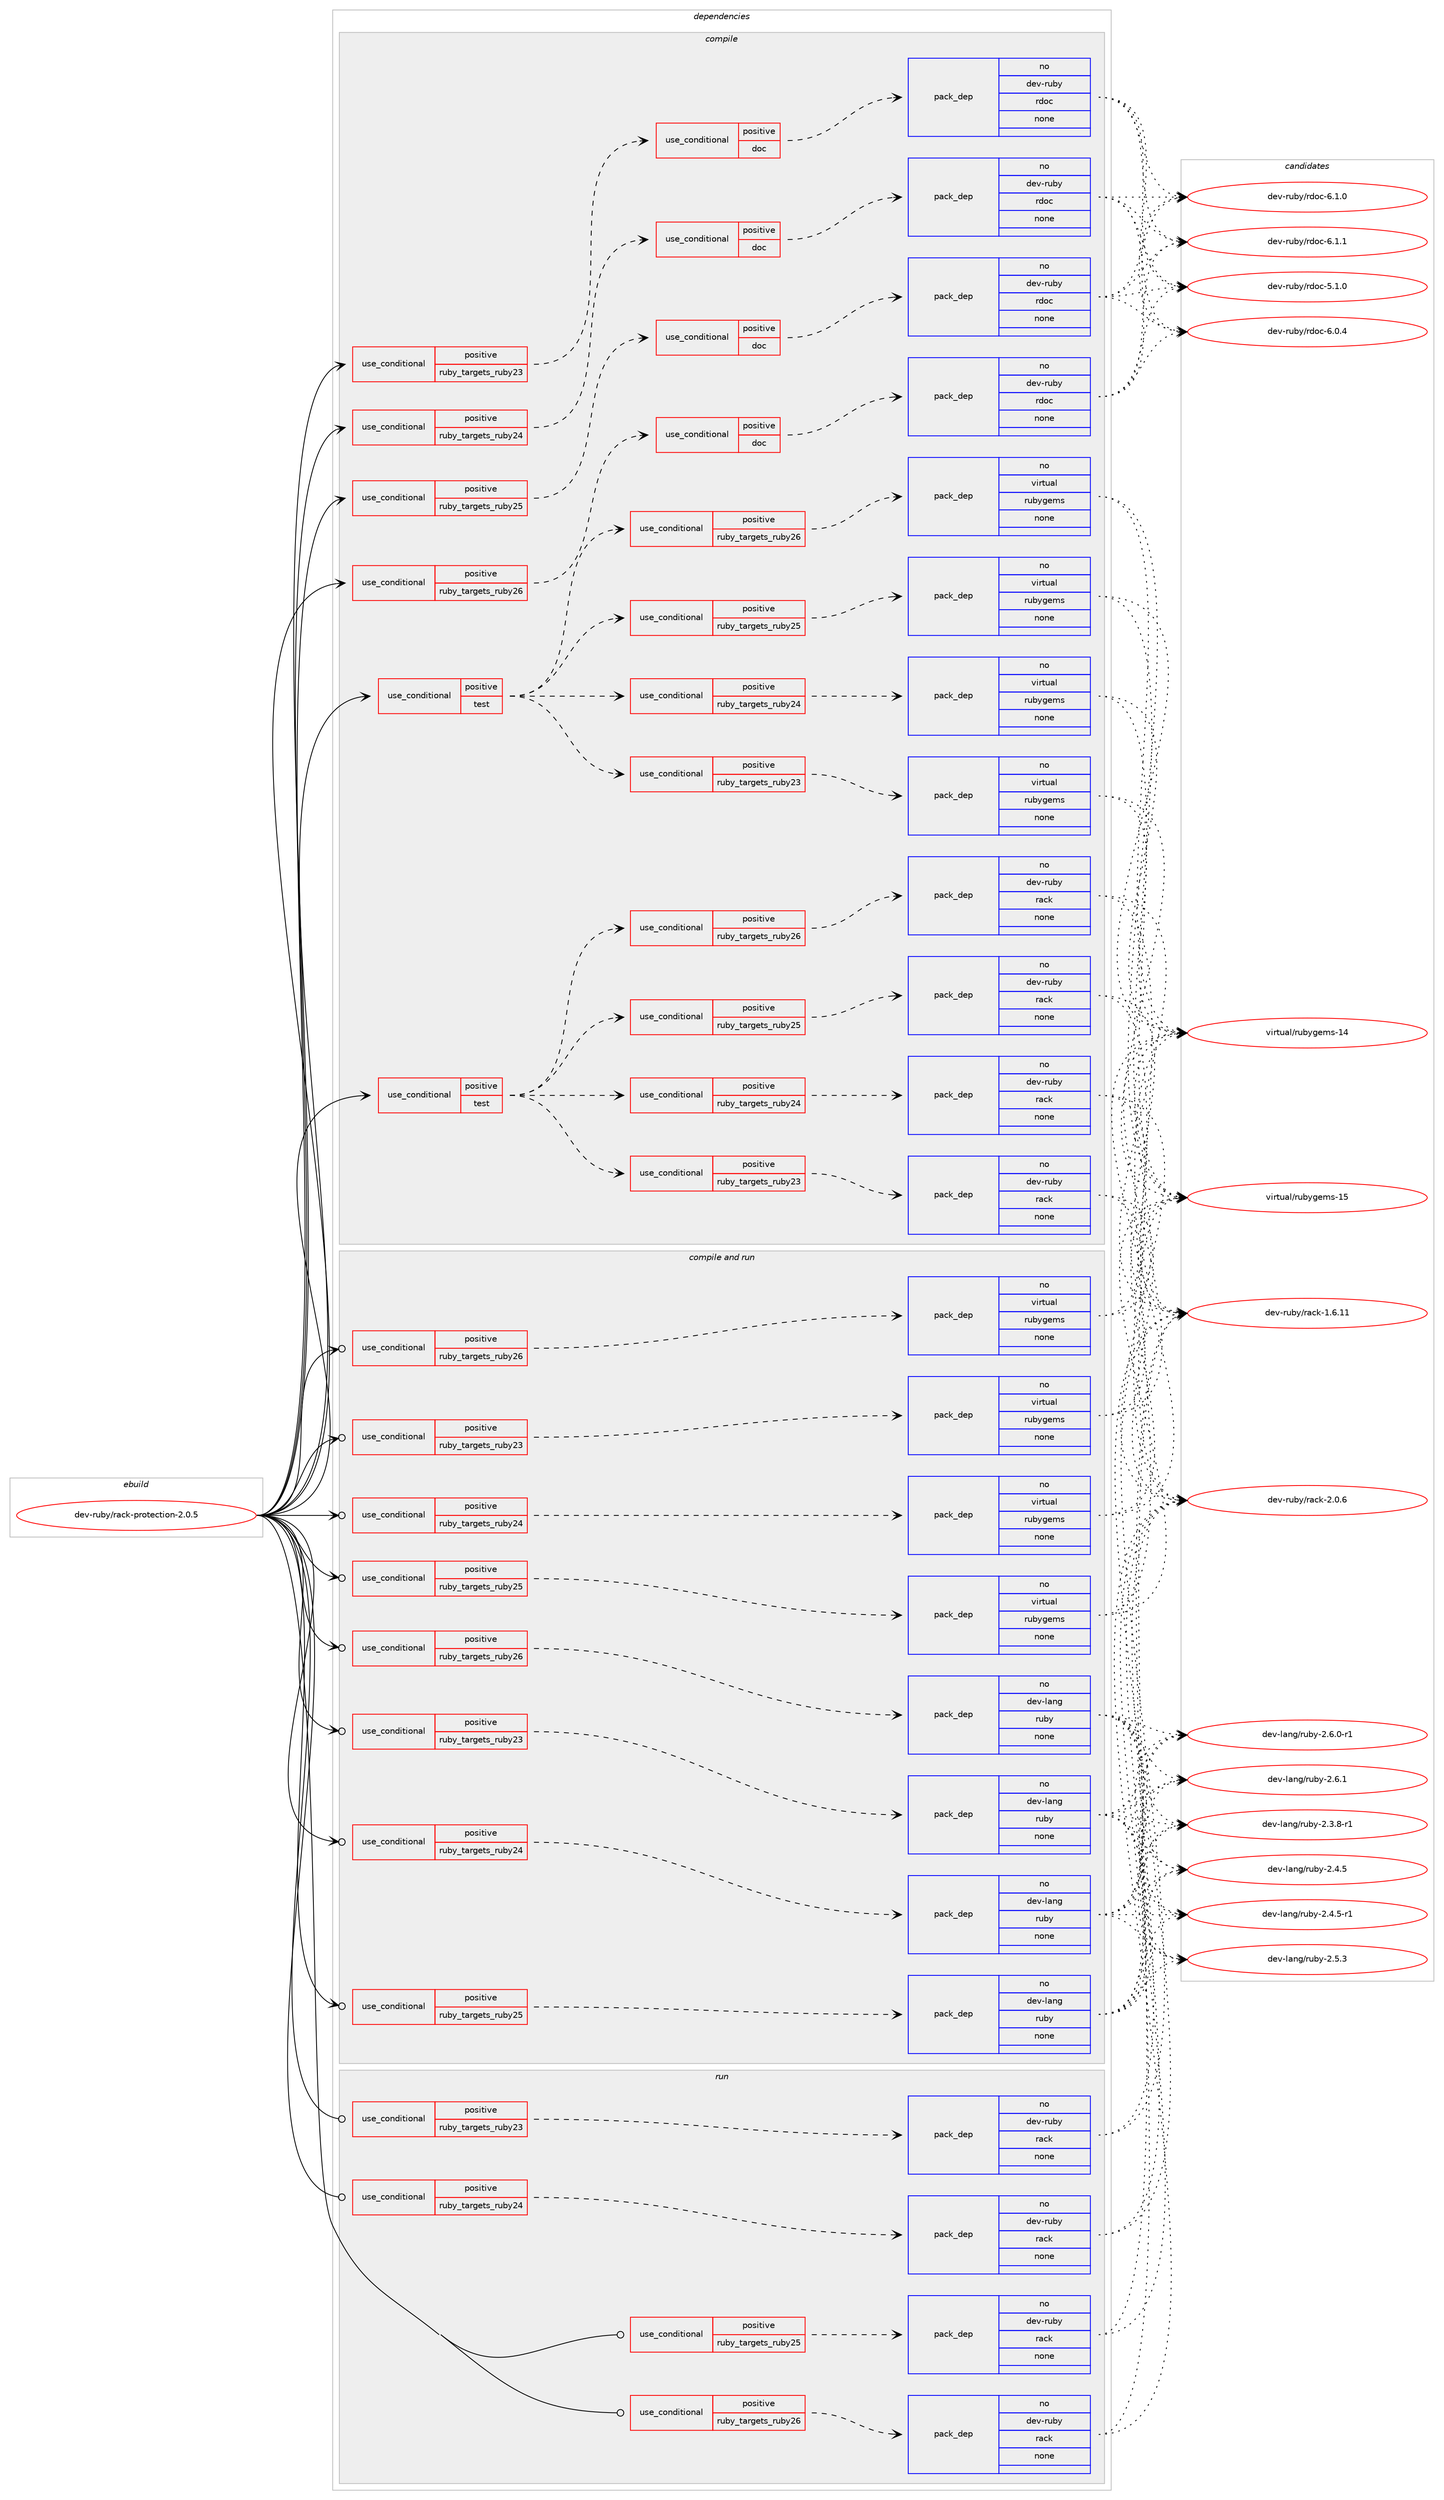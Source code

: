 digraph prolog {

# *************
# Graph options
# *************

newrank=true;
concentrate=true;
compound=true;
graph [rankdir=LR,fontname=Helvetica,fontsize=10,ranksep=1.5];#, ranksep=2.5, nodesep=0.2];
edge  [arrowhead=vee];
node  [fontname=Helvetica,fontsize=10];

# **********
# The ebuild
# **********

subgraph cluster_leftcol {
color=gray;
rank=same;
label=<<i>ebuild</i>>;
id [label="dev-ruby/rack-protection-2.0.5", color=red, width=4, href="../dev-ruby/rack-protection-2.0.5.svg"];
}

# ****************
# The dependencies
# ****************

subgraph cluster_midcol {
color=gray;
label=<<i>dependencies</i>>;
subgraph cluster_compile {
fillcolor="#eeeeee";
style=filled;
label=<<i>compile</i>>;
subgraph cond410720 {
dependency1514017 [label=<<TABLE BORDER="0" CELLBORDER="1" CELLSPACING="0" CELLPADDING="4"><TR><TD ROWSPAN="3" CELLPADDING="10">use_conditional</TD></TR><TR><TD>positive</TD></TR><TR><TD>ruby_targets_ruby23</TD></TR></TABLE>>, shape=none, color=red];
subgraph cond410721 {
dependency1514018 [label=<<TABLE BORDER="0" CELLBORDER="1" CELLSPACING="0" CELLPADDING="4"><TR><TD ROWSPAN="3" CELLPADDING="10">use_conditional</TD></TR><TR><TD>positive</TD></TR><TR><TD>doc</TD></TR></TABLE>>, shape=none, color=red];
subgraph pack1079791 {
dependency1514019 [label=<<TABLE BORDER="0" CELLBORDER="1" CELLSPACING="0" CELLPADDING="4" WIDTH="220"><TR><TD ROWSPAN="6" CELLPADDING="30">pack_dep</TD></TR><TR><TD WIDTH="110">no</TD></TR><TR><TD>dev-ruby</TD></TR><TR><TD>rdoc</TD></TR><TR><TD>none</TD></TR><TR><TD></TD></TR></TABLE>>, shape=none, color=blue];
}
dependency1514018:e -> dependency1514019:w [weight=20,style="dashed",arrowhead="vee"];
}
dependency1514017:e -> dependency1514018:w [weight=20,style="dashed",arrowhead="vee"];
}
id:e -> dependency1514017:w [weight=20,style="solid",arrowhead="vee"];
subgraph cond410722 {
dependency1514020 [label=<<TABLE BORDER="0" CELLBORDER="1" CELLSPACING="0" CELLPADDING="4"><TR><TD ROWSPAN="3" CELLPADDING="10">use_conditional</TD></TR><TR><TD>positive</TD></TR><TR><TD>ruby_targets_ruby24</TD></TR></TABLE>>, shape=none, color=red];
subgraph cond410723 {
dependency1514021 [label=<<TABLE BORDER="0" CELLBORDER="1" CELLSPACING="0" CELLPADDING="4"><TR><TD ROWSPAN="3" CELLPADDING="10">use_conditional</TD></TR><TR><TD>positive</TD></TR><TR><TD>doc</TD></TR></TABLE>>, shape=none, color=red];
subgraph pack1079792 {
dependency1514022 [label=<<TABLE BORDER="0" CELLBORDER="1" CELLSPACING="0" CELLPADDING="4" WIDTH="220"><TR><TD ROWSPAN="6" CELLPADDING="30">pack_dep</TD></TR><TR><TD WIDTH="110">no</TD></TR><TR><TD>dev-ruby</TD></TR><TR><TD>rdoc</TD></TR><TR><TD>none</TD></TR><TR><TD></TD></TR></TABLE>>, shape=none, color=blue];
}
dependency1514021:e -> dependency1514022:w [weight=20,style="dashed",arrowhead="vee"];
}
dependency1514020:e -> dependency1514021:w [weight=20,style="dashed",arrowhead="vee"];
}
id:e -> dependency1514020:w [weight=20,style="solid",arrowhead="vee"];
subgraph cond410724 {
dependency1514023 [label=<<TABLE BORDER="0" CELLBORDER="1" CELLSPACING="0" CELLPADDING="4"><TR><TD ROWSPAN="3" CELLPADDING="10">use_conditional</TD></TR><TR><TD>positive</TD></TR><TR><TD>ruby_targets_ruby25</TD></TR></TABLE>>, shape=none, color=red];
subgraph cond410725 {
dependency1514024 [label=<<TABLE BORDER="0" CELLBORDER="1" CELLSPACING="0" CELLPADDING="4"><TR><TD ROWSPAN="3" CELLPADDING="10">use_conditional</TD></TR><TR><TD>positive</TD></TR><TR><TD>doc</TD></TR></TABLE>>, shape=none, color=red];
subgraph pack1079793 {
dependency1514025 [label=<<TABLE BORDER="0" CELLBORDER="1" CELLSPACING="0" CELLPADDING="4" WIDTH="220"><TR><TD ROWSPAN="6" CELLPADDING="30">pack_dep</TD></TR><TR><TD WIDTH="110">no</TD></TR><TR><TD>dev-ruby</TD></TR><TR><TD>rdoc</TD></TR><TR><TD>none</TD></TR><TR><TD></TD></TR></TABLE>>, shape=none, color=blue];
}
dependency1514024:e -> dependency1514025:w [weight=20,style="dashed",arrowhead="vee"];
}
dependency1514023:e -> dependency1514024:w [weight=20,style="dashed",arrowhead="vee"];
}
id:e -> dependency1514023:w [weight=20,style="solid",arrowhead="vee"];
subgraph cond410726 {
dependency1514026 [label=<<TABLE BORDER="0" CELLBORDER="1" CELLSPACING="0" CELLPADDING="4"><TR><TD ROWSPAN="3" CELLPADDING="10">use_conditional</TD></TR><TR><TD>positive</TD></TR><TR><TD>ruby_targets_ruby26</TD></TR></TABLE>>, shape=none, color=red];
subgraph cond410727 {
dependency1514027 [label=<<TABLE BORDER="0" CELLBORDER="1" CELLSPACING="0" CELLPADDING="4"><TR><TD ROWSPAN="3" CELLPADDING="10">use_conditional</TD></TR><TR><TD>positive</TD></TR><TR><TD>doc</TD></TR></TABLE>>, shape=none, color=red];
subgraph pack1079794 {
dependency1514028 [label=<<TABLE BORDER="0" CELLBORDER="1" CELLSPACING="0" CELLPADDING="4" WIDTH="220"><TR><TD ROWSPAN="6" CELLPADDING="30">pack_dep</TD></TR><TR><TD WIDTH="110">no</TD></TR><TR><TD>dev-ruby</TD></TR><TR><TD>rdoc</TD></TR><TR><TD>none</TD></TR><TR><TD></TD></TR></TABLE>>, shape=none, color=blue];
}
dependency1514027:e -> dependency1514028:w [weight=20,style="dashed",arrowhead="vee"];
}
dependency1514026:e -> dependency1514027:w [weight=20,style="dashed",arrowhead="vee"];
}
id:e -> dependency1514026:w [weight=20,style="solid",arrowhead="vee"];
subgraph cond410728 {
dependency1514029 [label=<<TABLE BORDER="0" CELLBORDER="1" CELLSPACING="0" CELLPADDING="4"><TR><TD ROWSPAN="3" CELLPADDING="10">use_conditional</TD></TR><TR><TD>positive</TD></TR><TR><TD>test</TD></TR></TABLE>>, shape=none, color=red];
subgraph cond410729 {
dependency1514030 [label=<<TABLE BORDER="0" CELLBORDER="1" CELLSPACING="0" CELLPADDING="4"><TR><TD ROWSPAN="3" CELLPADDING="10">use_conditional</TD></TR><TR><TD>positive</TD></TR><TR><TD>ruby_targets_ruby23</TD></TR></TABLE>>, shape=none, color=red];
subgraph pack1079795 {
dependency1514031 [label=<<TABLE BORDER="0" CELLBORDER="1" CELLSPACING="0" CELLPADDING="4" WIDTH="220"><TR><TD ROWSPAN="6" CELLPADDING="30">pack_dep</TD></TR><TR><TD WIDTH="110">no</TD></TR><TR><TD>dev-ruby</TD></TR><TR><TD>rack</TD></TR><TR><TD>none</TD></TR><TR><TD></TD></TR></TABLE>>, shape=none, color=blue];
}
dependency1514030:e -> dependency1514031:w [weight=20,style="dashed",arrowhead="vee"];
}
dependency1514029:e -> dependency1514030:w [weight=20,style="dashed",arrowhead="vee"];
subgraph cond410730 {
dependency1514032 [label=<<TABLE BORDER="0" CELLBORDER="1" CELLSPACING="0" CELLPADDING="4"><TR><TD ROWSPAN="3" CELLPADDING="10">use_conditional</TD></TR><TR><TD>positive</TD></TR><TR><TD>ruby_targets_ruby24</TD></TR></TABLE>>, shape=none, color=red];
subgraph pack1079796 {
dependency1514033 [label=<<TABLE BORDER="0" CELLBORDER="1" CELLSPACING="0" CELLPADDING="4" WIDTH="220"><TR><TD ROWSPAN="6" CELLPADDING="30">pack_dep</TD></TR><TR><TD WIDTH="110">no</TD></TR><TR><TD>dev-ruby</TD></TR><TR><TD>rack</TD></TR><TR><TD>none</TD></TR><TR><TD></TD></TR></TABLE>>, shape=none, color=blue];
}
dependency1514032:e -> dependency1514033:w [weight=20,style="dashed",arrowhead="vee"];
}
dependency1514029:e -> dependency1514032:w [weight=20,style="dashed",arrowhead="vee"];
subgraph cond410731 {
dependency1514034 [label=<<TABLE BORDER="0" CELLBORDER="1" CELLSPACING="0" CELLPADDING="4"><TR><TD ROWSPAN="3" CELLPADDING="10">use_conditional</TD></TR><TR><TD>positive</TD></TR><TR><TD>ruby_targets_ruby25</TD></TR></TABLE>>, shape=none, color=red];
subgraph pack1079797 {
dependency1514035 [label=<<TABLE BORDER="0" CELLBORDER="1" CELLSPACING="0" CELLPADDING="4" WIDTH="220"><TR><TD ROWSPAN="6" CELLPADDING="30">pack_dep</TD></TR><TR><TD WIDTH="110">no</TD></TR><TR><TD>dev-ruby</TD></TR><TR><TD>rack</TD></TR><TR><TD>none</TD></TR><TR><TD></TD></TR></TABLE>>, shape=none, color=blue];
}
dependency1514034:e -> dependency1514035:w [weight=20,style="dashed",arrowhead="vee"];
}
dependency1514029:e -> dependency1514034:w [weight=20,style="dashed",arrowhead="vee"];
subgraph cond410732 {
dependency1514036 [label=<<TABLE BORDER="0" CELLBORDER="1" CELLSPACING="0" CELLPADDING="4"><TR><TD ROWSPAN="3" CELLPADDING="10">use_conditional</TD></TR><TR><TD>positive</TD></TR><TR><TD>ruby_targets_ruby26</TD></TR></TABLE>>, shape=none, color=red];
subgraph pack1079798 {
dependency1514037 [label=<<TABLE BORDER="0" CELLBORDER="1" CELLSPACING="0" CELLPADDING="4" WIDTH="220"><TR><TD ROWSPAN="6" CELLPADDING="30">pack_dep</TD></TR><TR><TD WIDTH="110">no</TD></TR><TR><TD>dev-ruby</TD></TR><TR><TD>rack</TD></TR><TR><TD>none</TD></TR><TR><TD></TD></TR></TABLE>>, shape=none, color=blue];
}
dependency1514036:e -> dependency1514037:w [weight=20,style="dashed",arrowhead="vee"];
}
dependency1514029:e -> dependency1514036:w [weight=20,style="dashed",arrowhead="vee"];
}
id:e -> dependency1514029:w [weight=20,style="solid",arrowhead="vee"];
subgraph cond410733 {
dependency1514038 [label=<<TABLE BORDER="0" CELLBORDER="1" CELLSPACING="0" CELLPADDING="4"><TR><TD ROWSPAN="3" CELLPADDING="10">use_conditional</TD></TR><TR><TD>positive</TD></TR><TR><TD>test</TD></TR></TABLE>>, shape=none, color=red];
subgraph cond410734 {
dependency1514039 [label=<<TABLE BORDER="0" CELLBORDER="1" CELLSPACING="0" CELLPADDING="4"><TR><TD ROWSPAN="3" CELLPADDING="10">use_conditional</TD></TR><TR><TD>positive</TD></TR><TR><TD>ruby_targets_ruby23</TD></TR></TABLE>>, shape=none, color=red];
subgraph pack1079799 {
dependency1514040 [label=<<TABLE BORDER="0" CELLBORDER="1" CELLSPACING="0" CELLPADDING="4" WIDTH="220"><TR><TD ROWSPAN="6" CELLPADDING="30">pack_dep</TD></TR><TR><TD WIDTH="110">no</TD></TR><TR><TD>virtual</TD></TR><TR><TD>rubygems</TD></TR><TR><TD>none</TD></TR><TR><TD></TD></TR></TABLE>>, shape=none, color=blue];
}
dependency1514039:e -> dependency1514040:w [weight=20,style="dashed",arrowhead="vee"];
}
dependency1514038:e -> dependency1514039:w [weight=20,style="dashed",arrowhead="vee"];
subgraph cond410735 {
dependency1514041 [label=<<TABLE BORDER="0" CELLBORDER="1" CELLSPACING="0" CELLPADDING="4"><TR><TD ROWSPAN="3" CELLPADDING="10">use_conditional</TD></TR><TR><TD>positive</TD></TR><TR><TD>ruby_targets_ruby24</TD></TR></TABLE>>, shape=none, color=red];
subgraph pack1079800 {
dependency1514042 [label=<<TABLE BORDER="0" CELLBORDER="1" CELLSPACING="0" CELLPADDING="4" WIDTH="220"><TR><TD ROWSPAN="6" CELLPADDING="30">pack_dep</TD></TR><TR><TD WIDTH="110">no</TD></TR><TR><TD>virtual</TD></TR><TR><TD>rubygems</TD></TR><TR><TD>none</TD></TR><TR><TD></TD></TR></TABLE>>, shape=none, color=blue];
}
dependency1514041:e -> dependency1514042:w [weight=20,style="dashed",arrowhead="vee"];
}
dependency1514038:e -> dependency1514041:w [weight=20,style="dashed",arrowhead="vee"];
subgraph cond410736 {
dependency1514043 [label=<<TABLE BORDER="0" CELLBORDER="1" CELLSPACING="0" CELLPADDING="4"><TR><TD ROWSPAN="3" CELLPADDING="10">use_conditional</TD></TR><TR><TD>positive</TD></TR><TR><TD>ruby_targets_ruby25</TD></TR></TABLE>>, shape=none, color=red];
subgraph pack1079801 {
dependency1514044 [label=<<TABLE BORDER="0" CELLBORDER="1" CELLSPACING="0" CELLPADDING="4" WIDTH="220"><TR><TD ROWSPAN="6" CELLPADDING="30">pack_dep</TD></TR><TR><TD WIDTH="110">no</TD></TR><TR><TD>virtual</TD></TR><TR><TD>rubygems</TD></TR><TR><TD>none</TD></TR><TR><TD></TD></TR></TABLE>>, shape=none, color=blue];
}
dependency1514043:e -> dependency1514044:w [weight=20,style="dashed",arrowhead="vee"];
}
dependency1514038:e -> dependency1514043:w [weight=20,style="dashed",arrowhead="vee"];
subgraph cond410737 {
dependency1514045 [label=<<TABLE BORDER="0" CELLBORDER="1" CELLSPACING="0" CELLPADDING="4"><TR><TD ROWSPAN="3" CELLPADDING="10">use_conditional</TD></TR><TR><TD>positive</TD></TR><TR><TD>ruby_targets_ruby26</TD></TR></TABLE>>, shape=none, color=red];
subgraph pack1079802 {
dependency1514046 [label=<<TABLE BORDER="0" CELLBORDER="1" CELLSPACING="0" CELLPADDING="4" WIDTH="220"><TR><TD ROWSPAN="6" CELLPADDING="30">pack_dep</TD></TR><TR><TD WIDTH="110">no</TD></TR><TR><TD>virtual</TD></TR><TR><TD>rubygems</TD></TR><TR><TD>none</TD></TR><TR><TD></TD></TR></TABLE>>, shape=none, color=blue];
}
dependency1514045:e -> dependency1514046:w [weight=20,style="dashed",arrowhead="vee"];
}
dependency1514038:e -> dependency1514045:w [weight=20,style="dashed",arrowhead="vee"];
}
id:e -> dependency1514038:w [weight=20,style="solid",arrowhead="vee"];
}
subgraph cluster_compileandrun {
fillcolor="#eeeeee";
style=filled;
label=<<i>compile and run</i>>;
subgraph cond410738 {
dependency1514047 [label=<<TABLE BORDER="0" CELLBORDER="1" CELLSPACING="0" CELLPADDING="4"><TR><TD ROWSPAN="3" CELLPADDING="10">use_conditional</TD></TR><TR><TD>positive</TD></TR><TR><TD>ruby_targets_ruby23</TD></TR></TABLE>>, shape=none, color=red];
subgraph pack1079803 {
dependency1514048 [label=<<TABLE BORDER="0" CELLBORDER="1" CELLSPACING="0" CELLPADDING="4" WIDTH="220"><TR><TD ROWSPAN="6" CELLPADDING="30">pack_dep</TD></TR><TR><TD WIDTH="110">no</TD></TR><TR><TD>dev-lang</TD></TR><TR><TD>ruby</TD></TR><TR><TD>none</TD></TR><TR><TD></TD></TR></TABLE>>, shape=none, color=blue];
}
dependency1514047:e -> dependency1514048:w [weight=20,style="dashed",arrowhead="vee"];
}
id:e -> dependency1514047:w [weight=20,style="solid",arrowhead="odotvee"];
subgraph cond410739 {
dependency1514049 [label=<<TABLE BORDER="0" CELLBORDER="1" CELLSPACING="0" CELLPADDING="4"><TR><TD ROWSPAN="3" CELLPADDING="10">use_conditional</TD></TR><TR><TD>positive</TD></TR><TR><TD>ruby_targets_ruby23</TD></TR></TABLE>>, shape=none, color=red];
subgraph pack1079804 {
dependency1514050 [label=<<TABLE BORDER="0" CELLBORDER="1" CELLSPACING="0" CELLPADDING="4" WIDTH="220"><TR><TD ROWSPAN="6" CELLPADDING="30">pack_dep</TD></TR><TR><TD WIDTH="110">no</TD></TR><TR><TD>virtual</TD></TR><TR><TD>rubygems</TD></TR><TR><TD>none</TD></TR><TR><TD></TD></TR></TABLE>>, shape=none, color=blue];
}
dependency1514049:e -> dependency1514050:w [weight=20,style="dashed",arrowhead="vee"];
}
id:e -> dependency1514049:w [weight=20,style="solid",arrowhead="odotvee"];
subgraph cond410740 {
dependency1514051 [label=<<TABLE BORDER="0" CELLBORDER="1" CELLSPACING="0" CELLPADDING="4"><TR><TD ROWSPAN="3" CELLPADDING="10">use_conditional</TD></TR><TR><TD>positive</TD></TR><TR><TD>ruby_targets_ruby24</TD></TR></TABLE>>, shape=none, color=red];
subgraph pack1079805 {
dependency1514052 [label=<<TABLE BORDER="0" CELLBORDER="1" CELLSPACING="0" CELLPADDING="4" WIDTH="220"><TR><TD ROWSPAN="6" CELLPADDING="30">pack_dep</TD></TR><TR><TD WIDTH="110">no</TD></TR><TR><TD>dev-lang</TD></TR><TR><TD>ruby</TD></TR><TR><TD>none</TD></TR><TR><TD></TD></TR></TABLE>>, shape=none, color=blue];
}
dependency1514051:e -> dependency1514052:w [weight=20,style="dashed",arrowhead="vee"];
}
id:e -> dependency1514051:w [weight=20,style="solid",arrowhead="odotvee"];
subgraph cond410741 {
dependency1514053 [label=<<TABLE BORDER="0" CELLBORDER="1" CELLSPACING="0" CELLPADDING="4"><TR><TD ROWSPAN="3" CELLPADDING="10">use_conditional</TD></TR><TR><TD>positive</TD></TR><TR><TD>ruby_targets_ruby24</TD></TR></TABLE>>, shape=none, color=red];
subgraph pack1079806 {
dependency1514054 [label=<<TABLE BORDER="0" CELLBORDER="1" CELLSPACING="0" CELLPADDING="4" WIDTH="220"><TR><TD ROWSPAN="6" CELLPADDING="30">pack_dep</TD></TR><TR><TD WIDTH="110">no</TD></TR><TR><TD>virtual</TD></TR><TR><TD>rubygems</TD></TR><TR><TD>none</TD></TR><TR><TD></TD></TR></TABLE>>, shape=none, color=blue];
}
dependency1514053:e -> dependency1514054:w [weight=20,style="dashed",arrowhead="vee"];
}
id:e -> dependency1514053:w [weight=20,style="solid",arrowhead="odotvee"];
subgraph cond410742 {
dependency1514055 [label=<<TABLE BORDER="0" CELLBORDER="1" CELLSPACING="0" CELLPADDING="4"><TR><TD ROWSPAN="3" CELLPADDING="10">use_conditional</TD></TR><TR><TD>positive</TD></TR><TR><TD>ruby_targets_ruby25</TD></TR></TABLE>>, shape=none, color=red];
subgraph pack1079807 {
dependency1514056 [label=<<TABLE BORDER="0" CELLBORDER="1" CELLSPACING="0" CELLPADDING="4" WIDTH="220"><TR><TD ROWSPAN="6" CELLPADDING="30">pack_dep</TD></TR><TR><TD WIDTH="110">no</TD></TR><TR><TD>dev-lang</TD></TR><TR><TD>ruby</TD></TR><TR><TD>none</TD></TR><TR><TD></TD></TR></TABLE>>, shape=none, color=blue];
}
dependency1514055:e -> dependency1514056:w [weight=20,style="dashed",arrowhead="vee"];
}
id:e -> dependency1514055:w [weight=20,style="solid",arrowhead="odotvee"];
subgraph cond410743 {
dependency1514057 [label=<<TABLE BORDER="0" CELLBORDER="1" CELLSPACING="0" CELLPADDING="4"><TR><TD ROWSPAN="3" CELLPADDING="10">use_conditional</TD></TR><TR><TD>positive</TD></TR><TR><TD>ruby_targets_ruby25</TD></TR></TABLE>>, shape=none, color=red];
subgraph pack1079808 {
dependency1514058 [label=<<TABLE BORDER="0" CELLBORDER="1" CELLSPACING="0" CELLPADDING="4" WIDTH="220"><TR><TD ROWSPAN="6" CELLPADDING="30">pack_dep</TD></TR><TR><TD WIDTH="110">no</TD></TR><TR><TD>virtual</TD></TR><TR><TD>rubygems</TD></TR><TR><TD>none</TD></TR><TR><TD></TD></TR></TABLE>>, shape=none, color=blue];
}
dependency1514057:e -> dependency1514058:w [weight=20,style="dashed",arrowhead="vee"];
}
id:e -> dependency1514057:w [weight=20,style="solid",arrowhead="odotvee"];
subgraph cond410744 {
dependency1514059 [label=<<TABLE BORDER="0" CELLBORDER="1" CELLSPACING="0" CELLPADDING="4"><TR><TD ROWSPAN="3" CELLPADDING="10">use_conditional</TD></TR><TR><TD>positive</TD></TR><TR><TD>ruby_targets_ruby26</TD></TR></TABLE>>, shape=none, color=red];
subgraph pack1079809 {
dependency1514060 [label=<<TABLE BORDER="0" CELLBORDER="1" CELLSPACING="0" CELLPADDING="4" WIDTH="220"><TR><TD ROWSPAN="6" CELLPADDING="30">pack_dep</TD></TR><TR><TD WIDTH="110">no</TD></TR><TR><TD>dev-lang</TD></TR><TR><TD>ruby</TD></TR><TR><TD>none</TD></TR><TR><TD></TD></TR></TABLE>>, shape=none, color=blue];
}
dependency1514059:e -> dependency1514060:w [weight=20,style="dashed",arrowhead="vee"];
}
id:e -> dependency1514059:w [weight=20,style="solid",arrowhead="odotvee"];
subgraph cond410745 {
dependency1514061 [label=<<TABLE BORDER="0" CELLBORDER="1" CELLSPACING="0" CELLPADDING="4"><TR><TD ROWSPAN="3" CELLPADDING="10">use_conditional</TD></TR><TR><TD>positive</TD></TR><TR><TD>ruby_targets_ruby26</TD></TR></TABLE>>, shape=none, color=red];
subgraph pack1079810 {
dependency1514062 [label=<<TABLE BORDER="0" CELLBORDER="1" CELLSPACING="0" CELLPADDING="4" WIDTH="220"><TR><TD ROWSPAN="6" CELLPADDING="30">pack_dep</TD></TR><TR><TD WIDTH="110">no</TD></TR><TR><TD>virtual</TD></TR><TR><TD>rubygems</TD></TR><TR><TD>none</TD></TR><TR><TD></TD></TR></TABLE>>, shape=none, color=blue];
}
dependency1514061:e -> dependency1514062:w [weight=20,style="dashed",arrowhead="vee"];
}
id:e -> dependency1514061:w [weight=20,style="solid",arrowhead="odotvee"];
}
subgraph cluster_run {
fillcolor="#eeeeee";
style=filled;
label=<<i>run</i>>;
subgraph cond410746 {
dependency1514063 [label=<<TABLE BORDER="0" CELLBORDER="1" CELLSPACING="0" CELLPADDING="4"><TR><TD ROWSPAN="3" CELLPADDING="10">use_conditional</TD></TR><TR><TD>positive</TD></TR><TR><TD>ruby_targets_ruby23</TD></TR></TABLE>>, shape=none, color=red];
subgraph pack1079811 {
dependency1514064 [label=<<TABLE BORDER="0" CELLBORDER="1" CELLSPACING="0" CELLPADDING="4" WIDTH="220"><TR><TD ROWSPAN="6" CELLPADDING="30">pack_dep</TD></TR><TR><TD WIDTH="110">no</TD></TR><TR><TD>dev-ruby</TD></TR><TR><TD>rack</TD></TR><TR><TD>none</TD></TR><TR><TD></TD></TR></TABLE>>, shape=none, color=blue];
}
dependency1514063:e -> dependency1514064:w [weight=20,style="dashed",arrowhead="vee"];
}
id:e -> dependency1514063:w [weight=20,style="solid",arrowhead="odot"];
subgraph cond410747 {
dependency1514065 [label=<<TABLE BORDER="0" CELLBORDER="1" CELLSPACING="0" CELLPADDING="4"><TR><TD ROWSPAN="3" CELLPADDING="10">use_conditional</TD></TR><TR><TD>positive</TD></TR><TR><TD>ruby_targets_ruby24</TD></TR></TABLE>>, shape=none, color=red];
subgraph pack1079812 {
dependency1514066 [label=<<TABLE BORDER="0" CELLBORDER="1" CELLSPACING="0" CELLPADDING="4" WIDTH="220"><TR><TD ROWSPAN="6" CELLPADDING="30">pack_dep</TD></TR><TR><TD WIDTH="110">no</TD></TR><TR><TD>dev-ruby</TD></TR><TR><TD>rack</TD></TR><TR><TD>none</TD></TR><TR><TD></TD></TR></TABLE>>, shape=none, color=blue];
}
dependency1514065:e -> dependency1514066:w [weight=20,style="dashed",arrowhead="vee"];
}
id:e -> dependency1514065:w [weight=20,style="solid",arrowhead="odot"];
subgraph cond410748 {
dependency1514067 [label=<<TABLE BORDER="0" CELLBORDER="1" CELLSPACING="0" CELLPADDING="4"><TR><TD ROWSPAN="3" CELLPADDING="10">use_conditional</TD></TR><TR><TD>positive</TD></TR><TR><TD>ruby_targets_ruby25</TD></TR></TABLE>>, shape=none, color=red];
subgraph pack1079813 {
dependency1514068 [label=<<TABLE BORDER="0" CELLBORDER="1" CELLSPACING="0" CELLPADDING="4" WIDTH="220"><TR><TD ROWSPAN="6" CELLPADDING="30">pack_dep</TD></TR><TR><TD WIDTH="110">no</TD></TR><TR><TD>dev-ruby</TD></TR><TR><TD>rack</TD></TR><TR><TD>none</TD></TR><TR><TD></TD></TR></TABLE>>, shape=none, color=blue];
}
dependency1514067:e -> dependency1514068:w [weight=20,style="dashed",arrowhead="vee"];
}
id:e -> dependency1514067:w [weight=20,style="solid",arrowhead="odot"];
subgraph cond410749 {
dependency1514069 [label=<<TABLE BORDER="0" CELLBORDER="1" CELLSPACING="0" CELLPADDING="4"><TR><TD ROWSPAN="3" CELLPADDING="10">use_conditional</TD></TR><TR><TD>positive</TD></TR><TR><TD>ruby_targets_ruby26</TD></TR></TABLE>>, shape=none, color=red];
subgraph pack1079814 {
dependency1514070 [label=<<TABLE BORDER="0" CELLBORDER="1" CELLSPACING="0" CELLPADDING="4" WIDTH="220"><TR><TD ROWSPAN="6" CELLPADDING="30">pack_dep</TD></TR><TR><TD WIDTH="110">no</TD></TR><TR><TD>dev-ruby</TD></TR><TR><TD>rack</TD></TR><TR><TD>none</TD></TR><TR><TD></TD></TR></TABLE>>, shape=none, color=blue];
}
dependency1514069:e -> dependency1514070:w [weight=20,style="dashed",arrowhead="vee"];
}
id:e -> dependency1514069:w [weight=20,style="solid",arrowhead="odot"];
}
}

# **************
# The candidates
# **************

subgraph cluster_choices {
rank=same;
color=gray;
label=<<i>candidates</i>>;

subgraph choice1079791 {
color=black;
nodesep=1;
choice10010111845114117981214711410011199455346494648 [label="dev-ruby/rdoc-5.1.0", color=red, width=4,href="../dev-ruby/rdoc-5.1.0.svg"];
choice10010111845114117981214711410011199455446484652 [label="dev-ruby/rdoc-6.0.4", color=red, width=4,href="../dev-ruby/rdoc-6.0.4.svg"];
choice10010111845114117981214711410011199455446494648 [label="dev-ruby/rdoc-6.1.0", color=red, width=4,href="../dev-ruby/rdoc-6.1.0.svg"];
choice10010111845114117981214711410011199455446494649 [label="dev-ruby/rdoc-6.1.1", color=red, width=4,href="../dev-ruby/rdoc-6.1.1.svg"];
dependency1514019:e -> choice10010111845114117981214711410011199455346494648:w [style=dotted,weight="100"];
dependency1514019:e -> choice10010111845114117981214711410011199455446484652:w [style=dotted,weight="100"];
dependency1514019:e -> choice10010111845114117981214711410011199455446494648:w [style=dotted,weight="100"];
dependency1514019:e -> choice10010111845114117981214711410011199455446494649:w [style=dotted,weight="100"];
}
subgraph choice1079792 {
color=black;
nodesep=1;
choice10010111845114117981214711410011199455346494648 [label="dev-ruby/rdoc-5.1.0", color=red, width=4,href="../dev-ruby/rdoc-5.1.0.svg"];
choice10010111845114117981214711410011199455446484652 [label="dev-ruby/rdoc-6.0.4", color=red, width=4,href="../dev-ruby/rdoc-6.0.4.svg"];
choice10010111845114117981214711410011199455446494648 [label="dev-ruby/rdoc-6.1.0", color=red, width=4,href="../dev-ruby/rdoc-6.1.0.svg"];
choice10010111845114117981214711410011199455446494649 [label="dev-ruby/rdoc-6.1.1", color=red, width=4,href="../dev-ruby/rdoc-6.1.1.svg"];
dependency1514022:e -> choice10010111845114117981214711410011199455346494648:w [style=dotted,weight="100"];
dependency1514022:e -> choice10010111845114117981214711410011199455446484652:w [style=dotted,weight="100"];
dependency1514022:e -> choice10010111845114117981214711410011199455446494648:w [style=dotted,weight="100"];
dependency1514022:e -> choice10010111845114117981214711410011199455446494649:w [style=dotted,weight="100"];
}
subgraph choice1079793 {
color=black;
nodesep=1;
choice10010111845114117981214711410011199455346494648 [label="dev-ruby/rdoc-5.1.0", color=red, width=4,href="../dev-ruby/rdoc-5.1.0.svg"];
choice10010111845114117981214711410011199455446484652 [label="dev-ruby/rdoc-6.0.4", color=red, width=4,href="../dev-ruby/rdoc-6.0.4.svg"];
choice10010111845114117981214711410011199455446494648 [label="dev-ruby/rdoc-6.1.0", color=red, width=4,href="../dev-ruby/rdoc-6.1.0.svg"];
choice10010111845114117981214711410011199455446494649 [label="dev-ruby/rdoc-6.1.1", color=red, width=4,href="../dev-ruby/rdoc-6.1.1.svg"];
dependency1514025:e -> choice10010111845114117981214711410011199455346494648:w [style=dotted,weight="100"];
dependency1514025:e -> choice10010111845114117981214711410011199455446484652:w [style=dotted,weight="100"];
dependency1514025:e -> choice10010111845114117981214711410011199455446494648:w [style=dotted,weight="100"];
dependency1514025:e -> choice10010111845114117981214711410011199455446494649:w [style=dotted,weight="100"];
}
subgraph choice1079794 {
color=black;
nodesep=1;
choice10010111845114117981214711410011199455346494648 [label="dev-ruby/rdoc-5.1.0", color=red, width=4,href="../dev-ruby/rdoc-5.1.0.svg"];
choice10010111845114117981214711410011199455446484652 [label="dev-ruby/rdoc-6.0.4", color=red, width=4,href="../dev-ruby/rdoc-6.0.4.svg"];
choice10010111845114117981214711410011199455446494648 [label="dev-ruby/rdoc-6.1.0", color=red, width=4,href="../dev-ruby/rdoc-6.1.0.svg"];
choice10010111845114117981214711410011199455446494649 [label="dev-ruby/rdoc-6.1.1", color=red, width=4,href="../dev-ruby/rdoc-6.1.1.svg"];
dependency1514028:e -> choice10010111845114117981214711410011199455346494648:w [style=dotted,weight="100"];
dependency1514028:e -> choice10010111845114117981214711410011199455446484652:w [style=dotted,weight="100"];
dependency1514028:e -> choice10010111845114117981214711410011199455446494648:w [style=dotted,weight="100"];
dependency1514028:e -> choice10010111845114117981214711410011199455446494649:w [style=dotted,weight="100"];
}
subgraph choice1079795 {
color=black;
nodesep=1;
choice100101118451141179812147114979910745494654464949 [label="dev-ruby/rack-1.6.11", color=red, width=4,href="../dev-ruby/rack-1.6.11.svg"];
choice1001011184511411798121471149799107455046484654 [label="dev-ruby/rack-2.0.6", color=red, width=4,href="../dev-ruby/rack-2.0.6.svg"];
dependency1514031:e -> choice100101118451141179812147114979910745494654464949:w [style=dotted,weight="100"];
dependency1514031:e -> choice1001011184511411798121471149799107455046484654:w [style=dotted,weight="100"];
}
subgraph choice1079796 {
color=black;
nodesep=1;
choice100101118451141179812147114979910745494654464949 [label="dev-ruby/rack-1.6.11", color=red, width=4,href="../dev-ruby/rack-1.6.11.svg"];
choice1001011184511411798121471149799107455046484654 [label="dev-ruby/rack-2.0.6", color=red, width=4,href="../dev-ruby/rack-2.0.6.svg"];
dependency1514033:e -> choice100101118451141179812147114979910745494654464949:w [style=dotted,weight="100"];
dependency1514033:e -> choice1001011184511411798121471149799107455046484654:w [style=dotted,weight="100"];
}
subgraph choice1079797 {
color=black;
nodesep=1;
choice100101118451141179812147114979910745494654464949 [label="dev-ruby/rack-1.6.11", color=red, width=4,href="../dev-ruby/rack-1.6.11.svg"];
choice1001011184511411798121471149799107455046484654 [label="dev-ruby/rack-2.0.6", color=red, width=4,href="../dev-ruby/rack-2.0.6.svg"];
dependency1514035:e -> choice100101118451141179812147114979910745494654464949:w [style=dotted,weight="100"];
dependency1514035:e -> choice1001011184511411798121471149799107455046484654:w [style=dotted,weight="100"];
}
subgraph choice1079798 {
color=black;
nodesep=1;
choice100101118451141179812147114979910745494654464949 [label="dev-ruby/rack-1.6.11", color=red, width=4,href="../dev-ruby/rack-1.6.11.svg"];
choice1001011184511411798121471149799107455046484654 [label="dev-ruby/rack-2.0.6", color=red, width=4,href="../dev-ruby/rack-2.0.6.svg"];
dependency1514037:e -> choice100101118451141179812147114979910745494654464949:w [style=dotted,weight="100"];
dependency1514037:e -> choice1001011184511411798121471149799107455046484654:w [style=dotted,weight="100"];
}
subgraph choice1079799 {
color=black;
nodesep=1;
choice118105114116117971084711411798121103101109115454952 [label="virtual/rubygems-14", color=red, width=4,href="../virtual/rubygems-14.svg"];
choice118105114116117971084711411798121103101109115454953 [label="virtual/rubygems-15", color=red, width=4,href="../virtual/rubygems-15.svg"];
dependency1514040:e -> choice118105114116117971084711411798121103101109115454952:w [style=dotted,weight="100"];
dependency1514040:e -> choice118105114116117971084711411798121103101109115454953:w [style=dotted,weight="100"];
}
subgraph choice1079800 {
color=black;
nodesep=1;
choice118105114116117971084711411798121103101109115454952 [label="virtual/rubygems-14", color=red, width=4,href="../virtual/rubygems-14.svg"];
choice118105114116117971084711411798121103101109115454953 [label="virtual/rubygems-15", color=red, width=4,href="../virtual/rubygems-15.svg"];
dependency1514042:e -> choice118105114116117971084711411798121103101109115454952:w [style=dotted,weight="100"];
dependency1514042:e -> choice118105114116117971084711411798121103101109115454953:w [style=dotted,weight="100"];
}
subgraph choice1079801 {
color=black;
nodesep=1;
choice118105114116117971084711411798121103101109115454952 [label="virtual/rubygems-14", color=red, width=4,href="../virtual/rubygems-14.svg"];
choice118105114116117971084711411798121103101109115454953 [label="virtual/rubygems-15", color=red, width=4,href="../virtual/rubygems-15.svg"];
dependency1514044:e -> choice118105114116117971084711411798121103101109115454952:w [style=dotted,weight="100"];
dependency1514044:e -> choice118105114116117971084711411798121103101109115454953:w [style=dotted,weight="100"];
}
subgraph choice1079802 {
color=black;
nodesep=1;
choice118105114116117971084711411798121103101109115454952 [label="virtual/rubygems-14", color=red, width=4,href="../virtual/rubygems-14.svg"];
choice118105114116117971084711411798121103101109115454953 [label="virtual/rubygems-15", color=red, width=4,href="../virtual/rubygems-15.svg"];
dependency1514046:e -> choice118105114116117971084711411798121103101109115454952:w [style=dotted,weight="100"];
dependency1514046:e -> choice118105114116117971084711411798121103101109115454953:w [style=dotted,weight="100"];
}
subgraph choice1079803 {
color=black;
nodesep=1;
choice100101118451089711010347114117981214550465146564511449 [label="dev-lang/ruby-2.3.8-r1", color=red, width=4,href="../dev-lang/ruby-2.3.8-r1.svg"];
choice10010111845108971101034711411798121455046524653 [label="dev-lang/ruby-2.4.5", color=red, width=4,href="../dev-lang/ruby-2.4.5.svg"];
choice100101118451089711010347114117981214550465246534511449 [label="dev-lang/ruby-2.4.5-r1", color=red, width=4,href="../dev-lang/ruby-2.4.5-r1.svg"];
choice10010111845108971101034711411798121455046534651 [label="dev-lang/ruby-2.5.3", color=red, width=4,href="../dev-lang/ruby-2.5.3.svg"];
choice100101118451089711010347114117981214550465446484511449 [label="dev-lang/ruby-2.6.0-r1", color=red, width=4,href="../dev-lang/ruby-2.6.0-r1.svg"];
choice10010111845108971101034711411798121455046544649 [label="dev-lang/ruby-2.6.1", color=red, width=4,href="../dev-lang/ruby-2.6.1.svg"];
dependency1514048:e -> choice100101118451089711010347114117981214550465146564511449:w [style=dotted,weight="100"];
dependency1514048:e -> choice10010111845108971101034711411798121455046524653:w [style=dotted,weight="100"];
dependency1514048:e -> choice100101118451089711010347114117981214550465246534511449:w [style=dotted,weight="100"];
dependency1514048:e -> choice10010111845108971101034711411798121455046534651:w [style=dotted,weight="100"];
dependency1514048:e -> choice100101118451089711010347114117981214550465446484511449:w [style=dotted,weight="100"];
dependency1514048:e -> choice10010111845108971101034711411798121455046544649:w [style=dotted,weight="100"];
}
subgraph choice1079804 {
color=black;
nodesep=1;
choice118105114116117971084711411798121103101109115454952 [label="virtual/rubygems-14", color=red, width=4,href="../virtual/rubygems-14.svg"];
choice118105114116117971084711411798121103101109115454953 [label="virtual/rubygems-15", color=red, width=4,href="../virtual/rubygems-15.svg"];
dependency1514050:e -> choice118105114116117971084711411798121103101109115454952:w [style=dotted,weight="100"];
dependency1514050:e -> choice118105114116117971084711411798121103101109115454953:w [style=dotted,weight="100"];
}
subgraph choice1079805 {
color=black;
nodesep=1;
choice100101118451089711010347114117981214550465146564511449 [label="dev-lang/ruby-2.3.8-r1", color=red, width=4,href="../dev-lang/ruby-2.3.8-r1.svg"];
choice10010111845108971101034711411798121455046524653 [label="dev-lang/ruby-2.4.5", color=red, width=4,href="../dev-lang/ruby-2.4.5.svg"];
choice100101118451089711010347114117981214550465246534511449 [label="dev-lang/ruby-2.4.5-r1", color=red, width=4,href="../dev-lang/ruby-2.4.5-r1.svg"];
choice10010111845108971101034711411798121455046534651 [label="dev-lang/ruby-2.5.3", color=red, width=4,href="../dev-lang/ruby-2.5.3.svg"];
choice100101118451089711010347114117981214550465446484511449 [label="dev-lang/ruby-2.6.0-r1", color=red, width=4,href="../dev-lang/ruby-2.6.0-r1.svg"];
choice10010111845108971101034711411798121455046544649 [label="dev-lang/ruby-2.6.1", color=red, width=4,href="../dev-lang/ruby-2.6.1.svg"];
dependency1514052:e -> choice100101118451089711010347114117981214550465146564511449:w [style=dotted,weight="100"];
dependency1514052:e -> choice10010111845108971101034711411798121455046524653:w [style=dotted,weight="100"];
dependency1514052:e -> choice100101118451089711010347114117981214550465246534511449:w [style=dotted,weight="100"];
dependency1514052:e -> choice10010111845108971101034711411798121455046534651:w [style=dotted,weight="100"];
dependency1514052:e -> choice100101118451089711010347114117981214550465446484511449:w [style=dotted,weight="100"];
dependency1514052:e -> choice10010111845108971101034711411798121455046544649:w [style=dotted,weight="100"];
}
subgraph choice1079806 {
color=black;
nodesep=1;
choice118105114116117971084711411798121103101109115454952 [label="virtual/rubygems-14", color=red, width=4,href="../virtual/rubygems-14.svg"];
choice118105114116117971084711411798121103101109115454953 [label="virtual/rubygems-15", color=red, width=4,href="../virtual/rubygems-15.svg"];
dependency1514054:e -> choice118105114116117971084711411798121103101109115454952:w [style=dotted,weight="100"];
dependency1514054:e -> choice118105114116117971084711411798121103101109115454953:w [style=dotted,weight="100"];
}
subgraph choice1079807 {
color=black;
nodesep=1;
choice100101118451089711010347114117981214550465146564511449 [label="dev-lang/ruby-2.3.8-r1", color=red, width=4,href="../dev-lang/ruby-2.3.8-r1.svg"];
choice10010111845108971101034711411798121455046524653 [label="dev-lang/ruby-2.4.5", color=red, width=4,href="../dev-lang/ruby-2.4.5.svg"];
choice100101118451089711010347114117981214550465246534511449 [label="dev-lang/ruby-2.4.5-r1", color=red, width=4,href="../dev-lang/ruby-2.4.5-r1.svg"];
choice10010111845108971101034711411798121455046534651 [label="dev-lang/ruby-2.5.3", color=red, width=4,href="../dev-lang/ruby-2.5.3.svg"];
choice100101118451089711010347114117981214550465446484511449 [label="dev-lang/ruby-2.6.0-r1", color=red, width=4,href="../dev-lang/ruby-2.6.0-r1.svg"];
choice10010111845108971101034711411798121455046544649 [label="dev-lang/ruby-2.6.1", color=red, width=4,href="../dev-lang/ruby-2.6.1.svg"];
dependency1514056:e -> choice100101118451089711010347114117981214550465146564511449:w [style=dotted,weight="100"];
dependency1514056:e -> choice10010111845108971101034711411798121455046524653:w [style=dotted,weight="100"];
dependency1514056:e -> choice100101118451089711010347114117981214550465246534511449:w [style=dotted,weight="100"];
dependency1514056:e -> choice10010111845108971101034711411798121455046534651:w [style=dotted,weight="100"];
dependency1514056:e -> choice100101118451089711010347114117981214550465446484511449:w [style=dotted,weight="100"];
dependency1514056:e -> choice10010111845108971101034711411798121455046544649:w [style=dotted,weight="100"];
}
subgraph choice1079808 {
color=black;
nodesep=1;
choice118105114116117971084711411798121103101109115454952 [label="virtual/rubygems-14", color=red, width=4,href="../virtual/rubygems-14.svg"];
choice118105114116117971084711411798121103101109115454953 [label="virtual/rubygems-15", color=red, width=4,href="../virtual/rubygems-15.svg"];
dependency1514058:e -> choice118105114116117971084711411798121103101109115454952:w [style=dotted,weight="100"];
dependency1514058:e -> choice118105114116117971084711411798121103101109115454953:w [style=dotted,weight="100"];
}
subgraph choice1079809 {
color=black;
nodesep=1;
choice100101118451089711010347114117981214550465146564511449 [label="dev-lang/ruby-2.3.8-r1", color=red, width=4,href="../dev-lang/ruby-2.3.8-r1.svg"];
choice10010111845108971101034711411798121455046524653 [label="dev-lang/ruby-2.4.5", color=red, width=4,href="../dev-lang/ruby-2.4.5.svg"];
choice100101118451089711010347114117981214550465246534511449 [label="dev-lang/ruby-2.4.5-r1", color=red, width=4,href="../dev-lang/ruby-2.4.5-r1.svg"];
choice10010111845108971101034711411798121455046534651 [label="dev-lang/ruby-2.5.3", color=red, width=4,href="../dev-lang/ruby-2.5.3.svg"];
choice100101118451089711010347114117981214550465446484511449 [label="dev-lang/ruby-2.6.0-r1", color=red, width=4,href="../dev-lang/ruby-2.6.0-r1.svg"];
choice10010111845108971101034711411798121455046544649 [label="dev-lang/ruby-2.6.1", color=red, width=4,href="../dev-lang/ruby-2.6.1.svg"];
dependency1514060:e -> choice100101118451089711010347114117981214550465146564511449:w [style=dotted,weight="100"];
dependency1514060:e -> choice10010111845108971101034711411798121455046524653:w [style=dotted,weight="100"];
dependency1514060:e -> choice100101118451089711010347114117981214550465246534511449:w [style=dotted,weight="100"];
dependency1514060:e -> choice10010111845108971101034711411798121455046534651:w [style=dotted,weight="100"];
dependency1514060:e -> choice100101118451089711010347114117981214550465446484511449:w [style=dotted,weight="100"];
dependency1514060:e -> choice10010111845108971101034711411798121455046544649:w [style=dotted,weight="100"];
}
subgraph choice1079810 {
color=black;
nodesep=1;
choice118105114116117971084711411798121103101109115454952 [label="virtual/rubygems-14", color=red, width=4,href="../virtual/rubygems-14.svg"];
choice118105114116117971084711411798121103101109115454953 [label="virtual/rubygems-15", color=red, width=4,href="../virtual/rubygems-15.svg"];
dependency1514062:e -> choice118105114116117971084711411798121103101109115454952:w [style=dotted,weight="100"];
dependency1514062:e -> choice118105114116117971084711411798121103101109115454953:w [style=dotted,weight="100"];
}
subgraph choice1079811 {
color=black;
nodesep=1;
choice100101118451141179812147114979910745494654464949 [label="dev-ruby/rack-1.6.11", color=red, width=4,href="../dev-ruby/rack-1.6.11.svg"];
choice1001011184511411798121471149799107455046484654 [label="dev-ruby/rack-2.0.6", color=red, width=4,href="../dev-ruby/rack-2.0.6.svg"];
dependency1514064:e -> choice100101118451141179812147114979910745494654464949:w [style=dotted,weight="100"];
dependency1514064:e -> choice1001011184511411798121471149799107455046484654:w [style=dotted,weight="100"];
}
subgraph choice1079812 {
color=black;
nodesep=1;
choice100101118451141179812147114979910745494654464949 [label="dev-ruby/rack-1.6.11", color=red, width=4,href="../dev-ruby/rack-1.6.11.svg"];
choice1001011184511411798121471149799107455046484654 [label="dev-ruby/rack-2.0.6", color=red, width=4,href="../dev-ruby/rack-2.0.6.svg"];
dependency1514066:e -> choice100101118451141179812147114979910745494654464949:w [style=dotted,weight="100"];
dependency1514066:e -> choice1001011184511411798121471149799107455046484654:w [style=dotted,weight="100"];
}
subgraph choice1079813 {
color=black;
nodesep=1;
choice100101118451141179812147114979910745494654464949 [label="dev-ruby/rack-1.6.11", color=red, width=4,href="../dev-ruby/rack-1.6.11.svg"];
choice1001011184511411798121471149799107455046484654 [label="dev-ruby/rack-2.0.6", color=red, width=4,href="../dev-ruby/rack-2.0.6.svg"];
dependency1514068:e -> choice100101118451141179812147114979910745494654464949:w [style=dotted,weight="100"];
dependency1514068:e -> choice1001011184511411798121471149799107455046484654:w [style=dotted,weight="100"];
}
subgraph choice1079814 {
color=black;
nodesep=1;
choice100101118451141179812147114979910745494654464949 [label="dev-ruby/rack-1.6.11", color=red, width=4,href="../dev-ruby/rack-1.6.11.svg"];
choice1001011184511411798121471149799107455046484654 [label="dev-ruby/rack-2.0.6", color=red, width=4,href="../dev-ruby/rack-2.0.6.svg"];
dependency1514070:e -> choice100101118451141179812147114979910745494654464949:w [style=dotted,weight="100"];
dependency1514070:e -> choice1001011184511411798121471149799107455046484654:w [style=dotted,weight="100"];
}
}

}
